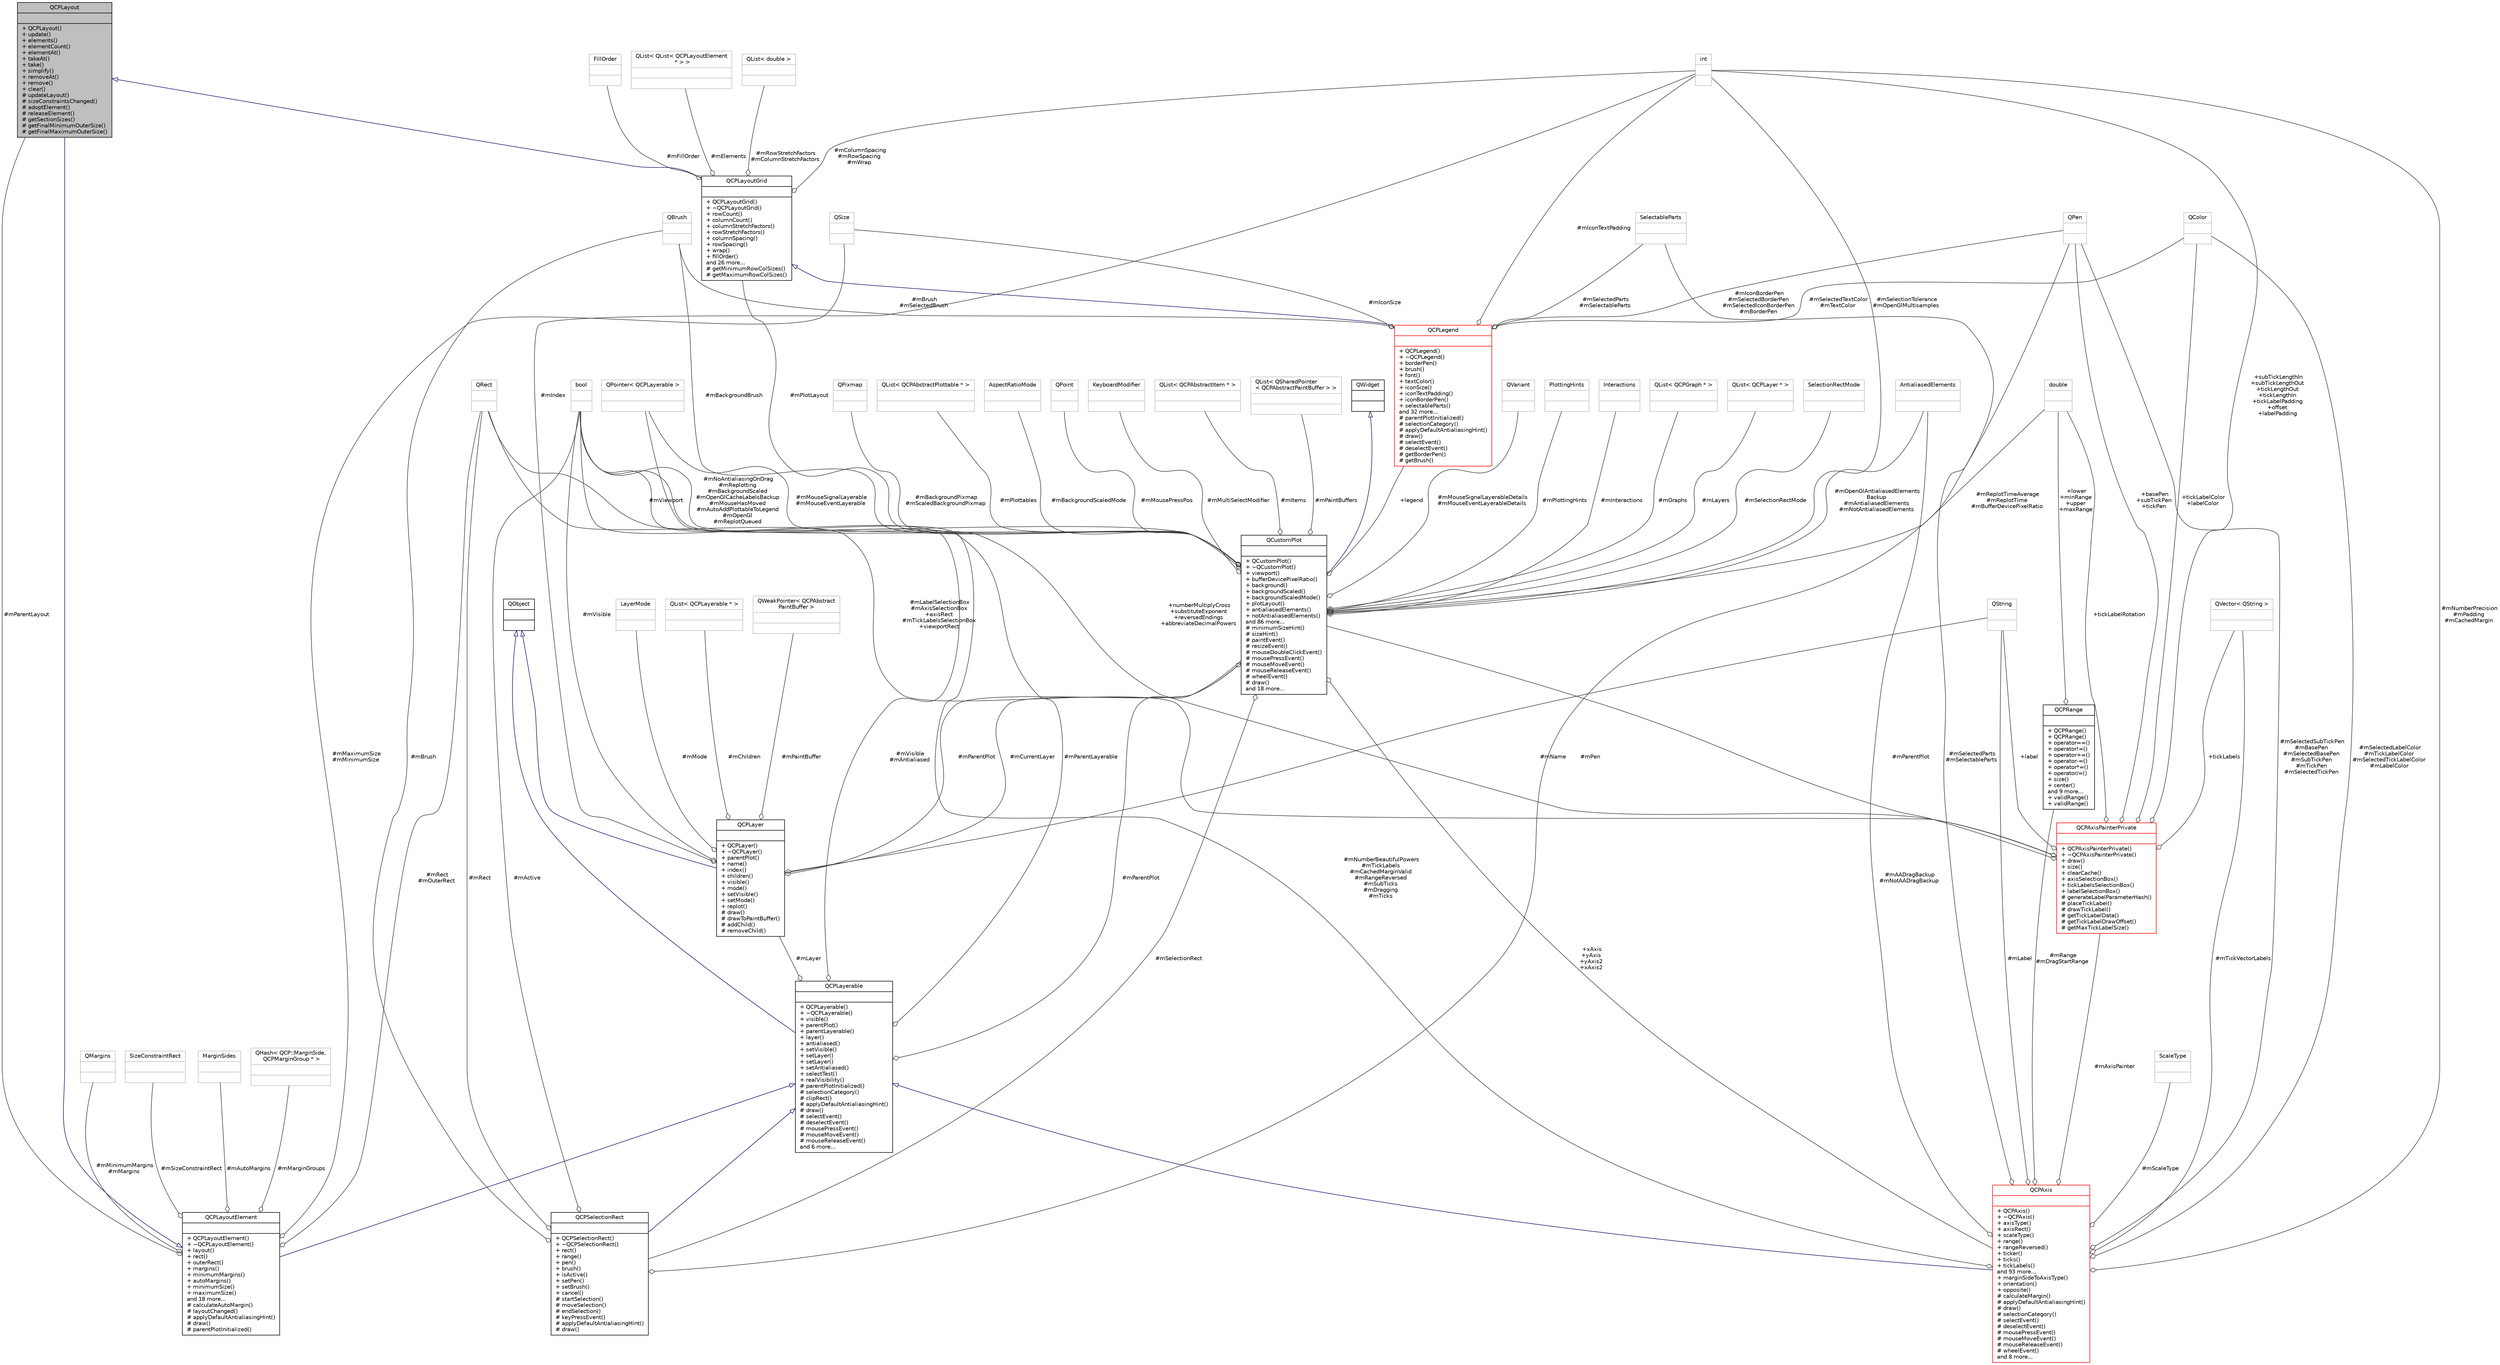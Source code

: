 digraph "QCPLayout"
{
 // LATEX_PDF_SIZE
  edge [fontname="Helvetica",fontsize="10",labelfontname="Helvetica",labelfontsize="10"];
  node [fontname="Helvetica",fontsize="10",shape=record];
  Node1 [label="{QCPLayout\n||+ QCPLayout()\l+ update()\l+ elements()\l+ elementCount()\l+ elementAt()\l+ takeAt()\l+ take()\l+ simplify()\l+ removeAt()\l+ remove()\l+ clear()\l# updateLayout()\l# sizeConstraintsChanged()\l# adoptElement()\l# releaseElement()\l# getSectionSizes()\l# getFinalMinimumOuterSize()\l# getFinalMaximumOuterSize()\l}",height=0.2,width=0.4,color="black", fillcolor="grey75", style="filled", fontcolor="black",tooltip="The abstract base class for layouts."];
  Node2 -> Node1 [dir="back",color="midnightblue",fontsize="10",style="solid",arrowtail="onormal",fontname="Helvetica"];
  Node2 [label="{QCPLayoutElement\n||+ QCPLayoutElement()\l+ ~QCPLayoutElement()\l+ layout()\l+ rect()\l+ outerRect()\l+ margins()\l+ minimumMargins()\l+ autoMargins()\l+ minimumSize()\l+ maximumSize()\land 18 more...\l# calculateAutoMargin()\l# layoutChanged()\l# applyDefaultAntialiasingHint()\l# draw()\l# parentPlotInitialized()\l}",height=0.2,width=0.4,color="black", fillcolor="white", style="filled",URL="$classQCPLayoutElement.html",tooltip="The abstract base class for all objects that form the layout system."];
  Node3 -> Node2 [dir="back",color="midnightblue",fontsize="10",style="solid",arrowtail="onormal",fontname="Helvetica"];
  Node3 [label="{QCPLayerable\n||+ QCPLayerable()\l+ ~QCPLayerable()\l+ visible()\l+ parentPlot()\l+ parentLayerable()\l+ layer()\l+ antialiased()\l+ setVisible()\l+ setLayer()\l+ setLayer()\l+ setAntialiased()\l+ selectTest()\l+ realVisibility()\l# parentPlotInitialized()\l# selectionCategory()\l# clipRect()\l# applyDefaultAntialiasingHint()\l# draw()\l# selectEvent()\l# deselectEvent()\l# mousePressEvent()\l# mouseMoveEvent()\l# mouseReleaseEvent()\land 6 more...\l}",height=0.2,width=0.4,color="black", fillcolor="white", style="filled",URL="$classQCPLayerable.html",tooltip="Base class for all drawable objects."];
  Node4 -> Node3 [dir="back",color="midnightblue",fontsize="10",style="solid",arrowtail="onormal",fontname="Helvetica"];
  Node4 [label="{QObject\n||}",height=0.2,width=0.4,color="black", fillcolor="white", style="filled",URL="$classQObject.html",tooltip=" "];
  Node5 -> Node3 [color="grey25",fontsize="10",style="solid",label=" #mLayer" ,arrowhead="odiamond",fontname="Helvetica"];
  Node5 [label="{QCPLayer\n||+ QCPLayer()\l+ ~QCPLayer()\l+ parentPlot()\l+ name()\l+ index()\l+ children()\l+ visible()\l+ mode()\l+ setVisible()\l+ setMode()\l+ replot()\l# draw()\l# drawToPaintBuffer()\l# addChild()\l# removeChild()\l}",height=0.2,width=0.4,color="black", fillcolor="white", style="filled",URL="$classQCPLayer.html",tooltip="A layer that may contain objects, to control the rendering order."];
  Node4 -> Node5 [dir="back",color="midnightblue",fontsize="10",style="solid",arrowtail="onormal",fontname="Helvetica"];
  Node6 -> Node5 [color="grey25",fontsize="10",style="solid",label=" #mName" ,arrowhead="odiamond",fontname="Helvetica"];
  Node6 [label="{QString\n||}",height=0.2,width=0.4,color="grey75", fillcolor="white", style="filled",tooltip=" "];
  Node7 -> Node5 [color="grey25",fontsize="10",style="solid",label=" #mIndex" ,arrowhead="odiamond",fontname="Helvetica"];
  Node7 [label="{int\n||}",height=0.2,width=0.4,color="grey75", fillcolor="white", style="filled",tooltip=" "];
  Node8 -> Node5 [color="grey25",fontsize="10",style="solid",label=" #mPaintBuffer" ,arrowhead="odiamond",fontname="Helvetica"];
  Node8 [label="{QWeakPointer\< QCPAbstract\lPaintBuffer \>\n||}",height=0.2,width=0.4,color="grey75", fillcolor="white", style="filled",tooltip=" "];
  Node9 -> Node5 [color="grey25",fontsize="10",style="solid",label=" #mVisible" ,arrowhead="odiamond",fontname="Helvetica"];
  Node9 [label="{bool\n||}",height=0.2,width=0.4,color="grey75", fillcolor="white", style="filled",tooltip=" "];
  Node10 -> Node5 [color="grey25",fontsize="10",style="solid",label=" #mParentPlot" ,arrowhead="odiamond",fontname="Helvetica"];
  Node10 [label="{QCustomPlot\n||+ QCustomPlot()\l+ ~QCustomPlot()\l+ viewport()\l+ bufferDevicePixelRatio()\l+ background()\l+ backgroundScaled()\l+ backgroundScaledMode()\l+ plotLayout()\l+ antialiasedElements()\l+ notAntialiasedElements()\land 86 more...\l# minimumSizeHint()\l# sizeHint()\l# paintEvent()\l# resizeEvent()\l# mouseDoubleClickEvent()\l# mousePressEvent()\l# mouseMoveEvent()\l# mouseReleaseEvent()\l# wheelEvent()\l# draw()\land 18 more...\l}",height=0.2,width=0.4,color="black", fillcolor="white", style="filled",URL="$classQCustomPlot.html",tooltip="The central class of the library. This is the QWidget which displays the plot and interacts with the ..."];
  Node11 -> Node10 [dir="back",color="midnightblue",fontsize="10",style="solid",arrowtail="onormal",fontname="Helvetica"];
  Node11 [label="{QWidget\n||}",height=0.2,width=0.4,color="black", fillcolor="white", style="filled",URL="$classQWidget.html",tooltip=" "];
  Node5 -> Node10 [color="grey25",fontsize="10",style="solid",label=" #mCurrentLayer" ,arrowhead="odiamond",fontname="Helvetica"];
  Node12 -> Node10 [color="grey25",fontsize="10",style="solid",label=" #mPlotLayout" ,arrowhead="odiamond",fontname="Helvetica"];
  Node12 [label="{QCPLayoutGrid\n||+ QCPLayoutGrid()\l+ ~QCPLayoutGrid()\l+ rowCount()\l+ columnCount()\l+ columnStretchFactors()\l+ rowStretchFactors()\l+ columnSpacing()\l+ rowSpacing()\l+ wrap()\l+ fillOrder()\land 26 more...\l# getMinimumRowColSizes()\l# getMaximumRowColSizes()\l}",height=0.2,width=0.4,color="black", fillcolor="white", style="filled",URL="$classQCPLayoutGrid.html",tooltip="A layout that arranges child elements in a grid."];
  Node1 -> Node12 [dir="back",color="midnightblue",fontsize="10",style="solid",arrowtail="onormal",fontname="Helvetica"];
  Node13 -> Node12 [color="grey25",fontsize="10",style="solid",label=" #mElements" ,arrowhead="odiamond",fontname="Helvetica"];
  Node13 [label="{QList\< QList\< QCPLayoutElement\l * \> \>\n||}",height=0.2,width=0.4,color="grey75", fillcolor="white", style="filled",tooltip=" "];
  Node14 -> Node12 [color="grey25",fontsize="10",style="solid",label=" #mRowStretchFactors\n#mColumnStretchFactors" ,arrowhead="odiamond",fontname="Helvetica"];
  Node14 [label="{QList\< double \>\n||}",height=0.2,width=0.4,color="grey75", fillcolor="white", style="filled",tooltip=" "];
  Node7 -> Node12 [color="grey25",fontsize="10",style="solid",label=" #mColumnSpacing\n#mRowSpacing\n#mWrap" ,arrowhead="odiamond",fontname="Helvetica"];
  Node15 -> Node12 [color="grey25",fontsize="10",style="solid",label=" #mFillOrder" ,arrowhead="odiamond",fontname="Helvetica"];
  Node15 [label="{FillOrder\n||}",height=0.2,width=0.4,color="grey75", fillcolor="white", style="filled",tooltip=" "];
  Node16 -> Node10 [color="grey25",fontsize="10",style="solid",label=" #mMouseSignalLayerableDetails\n#mMouseEventLayerableDetails" ,arrowhead="odiamond",fontname="Helvetica"];
  Node16 [label="{QVariant\n||}",height=0.2,width=0.4,color="grey75", fillcolor="white", style="filled",tooltip=" "];
  Node17 -> Node10 [color="grey25",fontsize="10",style="solid",label=" #mPlottingHints" ,arrowhead="odiamond",fontname="Helvetica"];
  Node17 [label="{PlottingHints\n||}",height=0.2,width=0.4,color="grey75", fillcolor="white", style="filled",tooltip=" "];
  Node18 -> Node10 [color="grey25",fontsize="10",style="solid",label=" #mInteractions" ,arrowhead="odiamond",fontname="Helvetica"];
  Node18 [label="{Interactions\n||}",height=0.2,width=0.4,color="grey75", fillcolor="white", style="filled",tooltip=" "];
  Node19 -> Node10 [color="grey25",fontsize="10",style="solid",label=" #mReplotTimeAverage\n#mReplotTime\n#mBufferDevicePixelRatio" ,arrowhead="odiamond",fontname="Helvetica"];
  Node19 [label="{double\n||}",height=0.2,width=0.4,color="grey75", fillcolor="white", style="filled",tooltip=" "];
  Node20 -> Node10 [color="grey25",fontsize="10",style="solid",label=" #mSelectionRect" ,arrowhead="odiamond",fontname="Helvetica"];
  Node20 [label="{QCPSelectionRect\n||+ QCPSelectionRect()\l+ ~QCPSelectionRect()\l+ rect()\l+ range()\l+ pen()\l+ brush()\l+ isActive()\l+ setPen()\l+ setBrush()\l+ cancel()\l# startSelection()\l# moveSelection()\l# endSelection()\l# keyPressEvent()\l# applyDefaultAntialiasingHint()\l# draw()\l}",height=0.2,width=0.4,color="black", fillcolor="white", style="filled",URL="$classQCPSelectionRect.html",tooltip="Provides rect/rubber-band data selection and range zoom interaction."];
  Node3 -> Node20 [dir="back",color="midnightblue",fontsize="10",style="solid",arrowtail="onormal",fontname="Helvetica"];
  Node21 -> Node20 [color="grey25",fontsize="10",style="solid",label=" #mPen" ,arrowhead="odiamond",fontname="Helvetica"];
  Node21 [label="{QPen\n||}",height=0.2,width=0.4,color="grey75", fillcolor="white", style="filled",tooltip=" "];
  Node9 -> Node20 [color="grey25",fontsize="10",style="solid",label=" #mActive" ,arrowhead="odiamond",fontname="Helvetica"];
  Node22 -> Node20 [color="grey25",fontsize="10",style="solid",label=" #mBrush" ,arrowhead="odiamond",fontname="Helvetica"];
  Node22 [label="{QBrush\n||}",height=0.2,width=0.4,color="grey75", fillcolor="white", style="filled",tooltip=" "];
  Node23 -> Node20 [color="grey25",fontsize="10",style="solid",label=" #mRect" ,arrowhead="odiamond",fontname="Helvetica"];
  Node23 [label="{QRect\n||}",height=0.2,width=0.4,color="grey75", fillcolor="white", style="filled",tooltip=" "];
  Node24 -> Node10 [color="grey25",fontsize="10",style="solid",label=" #mGraphs" ,arrowhead="odiamond",fontname="Helvetica"];
  Node24 [label="{QList\< QCPGraph * \>\n||}",height=0.2,width=0.4,color="grey75", fillcolor="white", style="filled",tooltip=" "];
  Node25 -> Node10 [color="grey25",fontsize="10",style="solid",label=" #mMultiSelectModifier" ,arrowhead="odiamond",fontname="Helvetica"];
  Node25 [label="{KeyboardModifier\n||}",height=0.2,width=0.4,color="grey75", fillcolor="white", style="filled",tooltip=" "];
  Node26 -> Node10 [color="grey25",fontsize="10",style="solid",label=" #mItems" ,arrowhead="odiamond",fontname="Helvetica"];
  Node26 [label="{QList\< QCPAbstractItem * \>\n||}",height=0.2,width=0.4,color="grey75", fillcolor="white", style="filled",tooltip=" "];
  Node27 -> Node10 [color="grey25",fontsize="10",style="solid",label=" #mPaintBuffers" ,arrowhead="odiamond",fontname="Helvetica"];
  Node27 [label="{QList\< QSharedPointer\l\< QCPAbstractPaintBuffer \> \>\n||}",height=0.2,width=0.4,color="grey75", fillcolor="white", style="filled",tooltip=" "];
  Node28 -> Node10 [color="grey25",fontsize="10",style="solid",label=" +xAxis\n+yAxis\n+yAxis2\n+xAxis2" ,arrowhead="odiamond",fontname="Helvetica"];
  Node28 [label="{QCPAxis\n||+ QCPAxis()\l+ ~QCPAxis()\l+ axisType()\l+ axisRect()\l+ scaleType()\l+ range()\l+ rangeReversed()\l+ ticker()\l+ ticks()\l+ tickLabels()\land 93 more...\l+ marginSideToAxisType()\l+ orientation()\l+ opposite()\l# calculateMargin()\l# applyDefaultAntialiasingHint()\l# draw()\l# selectionCategory()\l# selectEvent()\l# deselectEvent()\l# mousePressEvent()\l# mouseMoveEvent()\l# mouseReleaseEvent()\l# wheelEvent()\land 8 more...\l}",height=0.2,width=0.4,color="red", fillcolor="white", style="filled",URL="$classQCPAxis.html",tooltip="Manages a single axis inside a QCustomPlot."];
  Node3 -> Node28 [dir="back",color="midnightblue",fontsize="10",style="solid",arrowtail="onormal",fontname="Helvetica"];
  Node29 -> Node28 [color="grey25",fontsize="10",style="solid",label=" #mScaleType" ,arrowhead="odiamond",fontname="Helvetica"];
  Node29 [label="{ScaleType\n||}",height=0.2,width=0.4,color="grey75", fillcolor="white", style="filled",tooltip=" "];
  Node30 -> Node28 [color="grey25",fontsize="10",style="solid",label=" #mSelectedParts\n#mSelectableParts" ,arrowhead="odiamond",fontname="Helvetica"];
  Node30 [label="{SelectableParts\n||}",height=0.2,width=0.4,color="grey75", fillcolor="white", style="filled",tooltip=" "];
  Node31 -> Node28 [color="grey25",fontsize="10",style="solid",label=" #mTickVectorLabels" ,arrowhead="odiamond",fontname="Helvetica"];
  Node31 [label="{QVector\< QString \>\n||}",height=0.2,width=0.4,color="grey75", fillcolor="white", style="filled",tooltip=" "];
  Node32 -> Node28 [color="grey25",fontsize="10",style="solid",label=" #mRange\n#mDragStartRange" ,arrowhead="odiamond",fontname="Helvetica"];
  Node32 [label="{QCPRange\n||+ QCPRange()\l+ QCPRange()\l+ operator==()\l+ operator!=()\l+ operator+=()\l+ operator-=()\l+ operator*=()\l+ operator/=()\l+ size()\l+ center()\land 9 more...\l+ validRange()\l+ validRange()\l}",height=0.2,width=0.4,color="black", fillcolor="white", style="filled",URL="$classQCPRange.html",tooltip="Represents the range an axis is encompassing."];
  Node19 -> Node32 [color="grey25",fontsize="10",style="solid",label=" +lower\n+minRange\n+upper\n+maxRange" ,arrowhead="odiamond",fontname="Helvetica"];
  Node33 -> Node28 [color="grey25",fontsize="10",style="solid",label=" #mSelectedLabelColor\n#mTickLabelColor\n#mSelectedTickLabelColor\n#mLabelColor" ,arrowhead="odiamond",fontname="Helvetica"];
  Node33 [label="{QColor\n||}",height=0.2,width=0.4,color="grey75", fillcolor="white", style="filled",tooltip=" "];
  Node34 -> Node28 [color="grey25",fontsize="10",style="solid",label=" #mAxisPainter" ,arrowhead="odiamond",fontname="Helvetica"];
  Node34 [label="{QCPAxisPainterPrivate\n||+ QCPAxisPainterPrivate()\l+ ~QCPAxisPainterPrivate()\l+ draw()\l+ size()\l+ clearCache()\l+ axisSelectionBox()\l+ tickLabelsSelectionBox()\l+ labelSelectionBox()\l# generateLabelParameterHash()\l# placeTickLabel()\l# drawTickLabel()\l# getTickLabelData()\l# getTickLabelDrawOffset()\l# getMaxTickLabelSize()\l}",height=0.2,width=0.4,color="red", fillcolor="white", style="filled",URL="$classQCPAxisPainterPrivate.html",tooltip=" "];
  Node31 -> Node34 [color="grey25",fontsize="10",style="solid",label=" +tickLabels" ,arrowhead="odiamond",fontname="Helvetica"];
  Node19 -> Node34 [color="grey25",fontsize="10",style="solid",label=" +tickLabelRotation" ,arrowhead="odiamond",fontname="Helvetica"];
  Node33 -> Node34 [color="grey25",fontsize="10",style="solid",label=" +tickLabelColor\n+labelColor" ,arrowhead="odiamond",fontname="Helvetica"];
  Node6 -> Node34 [color="grey25",fontsize="10",style="solid",label=" +label" ,arrowhead="odiamond",fontname="Helvetica"];
  Node21 -> Node34 [color="grey25",fontsize="10",style="solid",label=" +basePen\n+subTickPen\n+tickPen" ,arrowhead="odiamond",fontname="Helvetica"];
  Node7 -> Node34 [color="grey25",fontsize="10",style="solid",label=" +subTickLengthIn\n+subTickLengthOut\n+tickLengthOut\n+tickLengthIn\n+tickLabelPadding\n+offset\n+labelPadding" ,arrowhead="odiamond",fontname="Helvetica"];
  Node9 -> Node34 [color="grey25",fontsize="10",style="solid",label=" +numberMultiplyCross\n+substituteExponent\n+reversedEndings\n+abbreviateDecimalPowers" ,arrowhead="odiamond",fontname="Helvetica"];
  Node10 -> Node34 [color="grey25",fontsize="10",style="solid",label=" #mParentPlot" ,arrowhead="odiamond",fontname="Helvetica"];
  Node23 -> Node34 [color="grey25",fontsize="10",style="solid",label=" #mLabelSelectionBox\n#mAxisSelectionBox\n+axisRect\n#mTickLabelsSelectionBox\n+viewportRect" ,arrowhead="odiamond",fontname="Helvetica"];
  Node6 -> Node28 [color="grey25",fontsize="10",style="solid",label=" #mLabel" ,arrowhead="odiamond",fontname="Helvetica"];
  Node21 -> Node28 [color="grey25",fontsize="10",style="solid",label=" #mSelectedSubTickPen\n#mBasePen\n#mSelectedBasePen\n#mSubTickPen\n#mTickPen\n#mSelectedTickPen" ,arrowhead="odiamond",fontname="Helvetica"];
  Node7 -> Node28 [color="grey25",fontsize="10",style="solid",label=" #mNumberPrecision\n#mPadding\n#mCachedMargin" ,arrowhead="odiamond",fontname="Helvetica"];
  Node9 -> Node28 [color="grey25",fontsize="10",style="solid",label=" #mNumberBeautifulPowers\n#mTickLabels\n#mCachedMarginValid\n#mRangeReversed\n#mSubTicks\n#mDragging\n#mTicks" ,arrowhead="odiamond",fontname="Helvetica"];
  Node53 -> Node28 [color="grey25",fontsize="10",style="solid",label=" #mAADragBackup\n#mNotAADragBackup" ,arrowhead="odiamond",fontname="Helvetica"];
  Node53 [label="{AntialiasedElements\n||}",height=0.2,width=0.4,color="grey75", fillcolor="white", style="filled",tooltip=" "];
  Node60 -> Node10 [color="grey25",fontsize="10",style="solid",label=" #mLayers" ,arrowhead="odiamond",fontname="Helvetica"];
  Node60 [label="{QList\< QCPLayer * \>\n||}",height=0.2,width=0.4,color="grey75", fillcolor="white", style="filled",tooltip=" "];
  Node61 -> Node10 [color="grey25",fontsize="10",style="solid",label=" #mSelectionRectMode" ,arrowhead="odiamond",fontname="Helvetica"];
  Node61 [label="{SelectionRectMode\n||}",height=0.2,width=0.4,color="grey75", fillcolor="white", style="filled",tooltip=" "];
  Node52 -> Node10 [color="grey25",fontsize="10",style="solid",label=" #mBackgroundPixmap\n#mScaledBackgroundPixmap" ,arrowhead="odiamond",fontname="Helvetica"];
  Node52 [label="{QPixmap\n||}",height=0.2,width=0.4,color="grey75", fillcolor="white", style="filled",tooltip=" "];
  Node62 -> Node10 [color="grey25",fontsize="10",style="solid",label=" #mMouseSignalLayerable\n#mMouseEventLayerable" ,arrowhead="odiamond",fontname="Helvetica"];
  Node62 [label="{QPointer\< QCPLayerable \>\n||}",height=0.2,width=0.4,color="grey75", fillcolor="white", style="filled",tooltip=" "];
  Node7 -> Node10 [color="grey25",fontsize="10",style="solid",label=" #mSelectionTolerance\n#mOpenGlMultisamples" ,arrowhead="odiamond",fontname="Helvetica"];
  Node63 -> Node10 [color="grey25",fontsize="10",style="solid",label=" #mPlottables" ,arrowhead="odiamond",fontname="Helvetica"];
  Node63 [label="{QList\< QCPAbstractPlottable * \>\n||}",height=0.2,width=0.4,color="grey75", fillcolor="white", style="filled",tooltip=" "];
  Node9 -> Node10 [color="grey25",fontsize="10",style="solid",label=" #mNoAntialiasingOnDrag\n#mReplotting\n#mBackgroundScaled\n#mOpenGlCacheLabelsBackup\n#mMouseHasMoved\n#mAutoAddPlottableToLegend\n#mOpenGl\n#mReplotQueued" ,arrowhead="odiamond",fontname="Helvetica"];
  Node22 -> Node10 [color="grey25",fontsize="10",style="solid",label=" #mBackgroundBrush" ,arrowhead="odiamond",fontname="Helvetica"];
  Node53 -> Node10 [color="grey25",fontsize="10",style="solid",label=" #mOpenGlAntialiasedElements\lBackup\n#mAntialiasedElements\n#mNotAntialiasedElements" ,arrowhead="odiamond",fontname="Helvetica"];
  Node64 -> Node10 [color="grey25",fontsize="10",style="solid",label=" +legend" ,arrowhead="odiamond",fontname="Helvetica"];
  Node64 [label="{QCPLegend\n||+ QCPLegend()\l+ ~QCPLegend()\l+ borderPen()\l+ brush()\l+ font()\l+ textColor()\l+ iconSize()\l+ iconTextPadding()\l+ iconBorderPen()\l+ selectableParts()\land 32 more...\l# parentPlotInitialized()\l# selectionCategory()\l# applyDefaultAntialiasingHint()\l# draw()\l# selectEvent()\l# deselectEvent()\l# getBorderPen()\l# getBrush()\l}",height=0.2,width=0.4,color="red", fillcolor="white", style="filled",URL="$classQCPLegend.html",tooltip="Manages a legend inside a QCustomPlot."];
  Node12 -> Node64 [dir="back",color="midnightblue",fontsize="10",style="solid",arrowtail="onormal",fontname="Helvetica"];
  Node30 -> Node64 [color="grey25",fontsize="10",style="solid",label=" #mSelectedParts\n#mSelectableParts" ,arrowhead="odiamond",fontname="Helvetica"];
  Node33 -> Node64 [color="grey25",fontsize="10",style="solid",label=" #mSelectedTextColor\n#mTextColor" ,arrowhead="odiamond",fontname="Helvetica"];
  Node21 -> Node64 [color="grey25",fontsize="10",style="solid",label=" #mIconBorderPen\n#mSelectedBorderPen\n#mSelectedIconBorderPen\n#mBorderPen" ,arrowhead="odiamond",fontname="Helvetica"];
  Node7 -> Node64 [color="grey25",fontsize="10",style="solid",label=" #mIconTextPadding" ,arrowhead="odiamond",fontname="Helvetica"];
  Node22 -> Node64 [color="grey25",fontsize="10",style="solid",label=" #mBrush\n#mSelectedBrush" ,arrowhead="odiamond",fontname="Helvetica"];
  Node65 -> Node64 [color="grey25",fontsize="10",style="solid",label=" #mIconSize" ,arrowhead="odiamond",fontname="Helvetica"];
  Node65 [label="{QSize\n||}",height=0.2,width=0.4,color="grey75", fillcolor="white", style="filled",tooltip=" "];
  Node55 -> Node10 [color="grey25",fontsize="10",style="solid",label=" #mBackgroundScaledMode" ,arrowhead="odiamond",fontname="Helvetica"];
  Node55 [label="{AspectRatioMode\n||}",height=0.2,width=0.4,color="grey75", fillcolor="white", style="filled",tooltip=" "];
  Node23 -> Node10 [color="grey25",fontsize="10",style="solid",label=" #mViewport" ,arrowhead="odiamond",fontname="Helvetica"];
  Node66 -> Node10 [color="grey25",fontsize="10",style="solid",label=" #mMousePressPos" ,arrowhead="odiamond",fontname="Helvetica"];
  Node66 [label="{QPoint\n||}",height=0.2,width=0.4,color="grey75", fillcolor="white", style="filled",tooltip=" "];
  Node67 -> Node5 [color="grey25",fontsize="10",style="solid",label=" #mMode" ,arrowhead="odiamond",fontname="Helvetica"];
  Node67 [label="{LayerMode\n||}",height=0.2,width=0.4,color="grey75", fillcolor="white", style="filled",tooltip=" "];
  Node68 -> Node5 [color="grey25",fontsize="10",style="solid",label=" #mChildren" ,arrowhead="odiamond",fontname="Helvetica"];
  Node68 [label="{QList\< QCPLayerable * \>\n||}",height=0.2,width=0.4,color="grey75", fillcolor="white", style="filled",tooltip=" "];
  Node62 -> Node3 [color="grey25",fontsize="10",style="solid",label=" #mParentLayerable" ,arrowhead="odiamond",fontname="Helvetica"];
  Node9 -> Node3 [color="grey25",fontsize="10",style="solid",label=" #mVisible\n#mAntialiased" ,arrowhead="odiamond",fontname="Helvetica"];
  Node10 -> Node3 [color="grey25",fontsize="10",style="solid",label=" #mParentPlot" ,arrowhead="odiamond",fontname="Helvetica"];
  Node69 -> Node2 [color="grey25",fontsize="10",style="solid",label=" #mMinimumMargins\n#mMargins" ,arrowhead="odiamond",fontname="Helvetica"];
  Node69 [label="{QMargins\n||}",height=0.2,width=0.4,color="grey75", fillcolor="white", style="filled",tooltip=" "];
  Node1 -> Node2 [color="grey25",fontsize="10",style="solid",label=" #mParentLayout" ,arrowhead="odiamond",fontname="Helvetica"];
  Node70 -> Node2 [color="grey25",fontsize="10",style="solid",label=" #mSizeConstraintRect" ,arrowhead="odiamond",fontname="Helvetica"];
  Node70 [label="{SizeConstraintRect\n||}",height=0.2,width=0.4,color="grey75", fillcolor="white", style="filled",tooltip=" "];
  Node65 -> Node2 [color="grey25",fontsize="10",style="solid",label=" #mMaximumSize\n#mMinimumSize" ,arrowhead="odiamond",fontname="Helvetica"];
  Node71 -> Node2 [color="grey25",fontsize="10",style="solid",label=" #mAutoMargins" ,arrowhead="odiamond",fontname="Helvetica"];
  Node71 [label="{MarginSides\n||}",height=0.2,width=0.4,color="grey75", fillcolor="white", style="filled",tooltip=" "];
  Node23 -> Node2 [color="grey25",fontsize="10",style="solid",label=" #mRect\n#mOuterRect" ,arrowhead="odiamond",fontname="Helvetica"];
  Node72 -> Node2 [color="grey25",fontsize="10",style="solid",label=" #mMarginGroups" ,arrowhead="odiamond",fontname="Helvetica"];
  Node72 [label="{QHash\< QCP::MarginSide,\l QCPMarginGroup * \>\n||}",height=0.2,width=0.4,color="grey75", fillcolor="white", style="filled",tooltip=" "];
}
